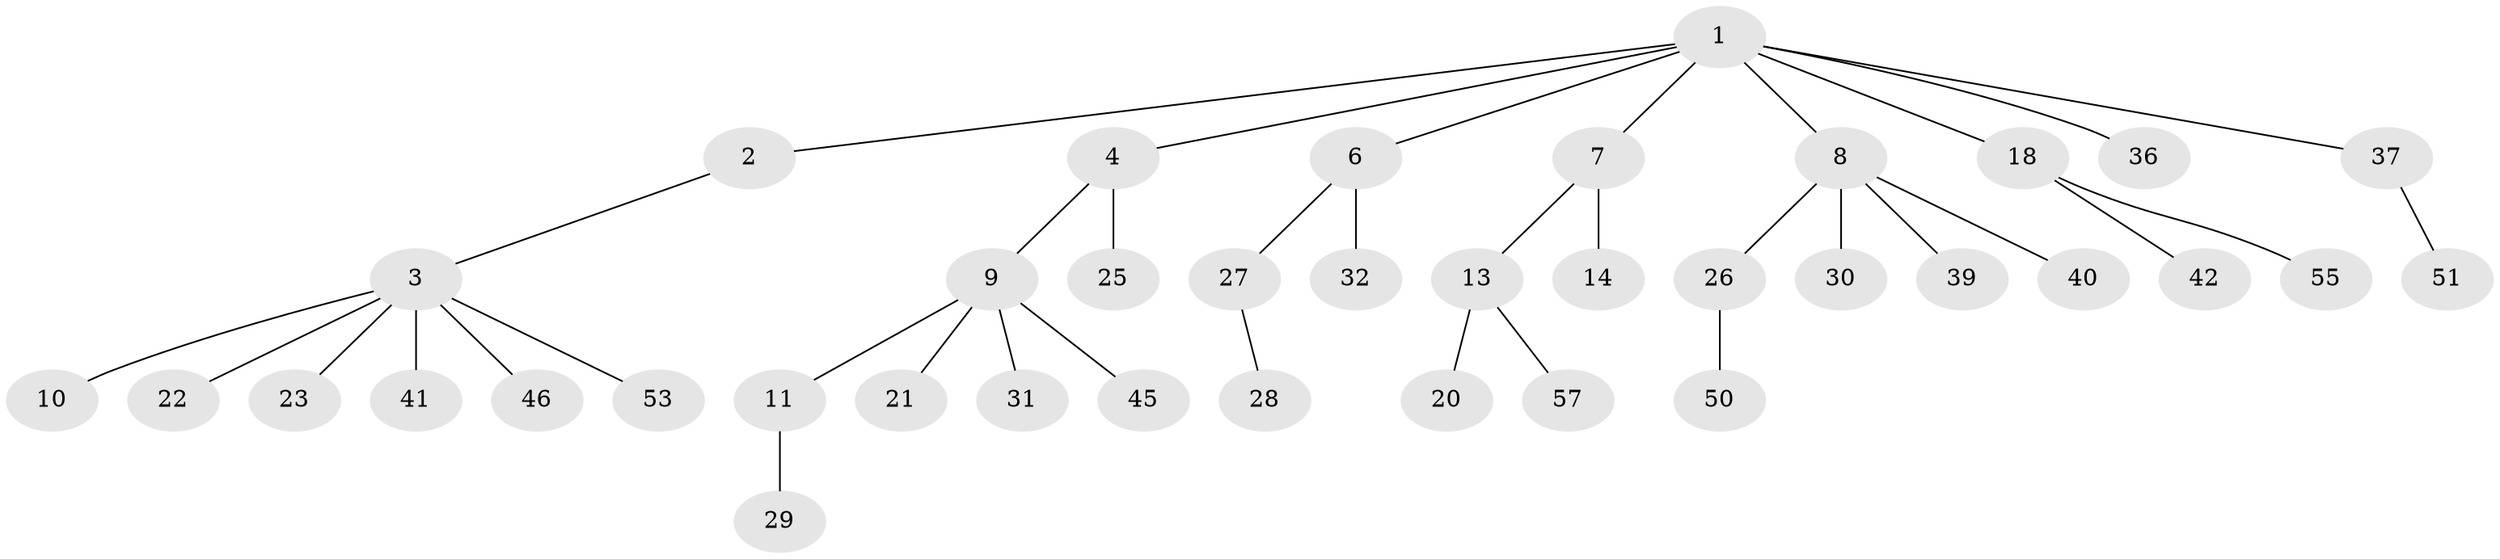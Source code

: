 // original degree distribution, {9: 0.017241379310344827, 3: 0.08620689655172414, 7: 0.017241379310344827, 2: 0.27586206896551724, 4: 0.06896551724137931, 5: 0.017241379310344827, 1: 0.5172413793103449}
// Generated by graph-tools (version 1.1) at 2025/42/03/06/25 10:42:04]
// undirected, 38 vertices, 37 edges
graph export_dot {
graph [start="1"]
  node [color=gray90,style=filled];
  1 [super="+15"];
  2 [super="+34"];
  3 [super="+12"];
  4 [super="+5"];
  6 [super="+54"];
  7 [super="+47"];
  8 [super="+17"];
  9 [super="+16"];
  10;
  11;
  13 [super="+19"];
  14;
  18 [super="+24"];
  20;
  21 [super="+49"];
  22 [super="+38"];
  23 [super="+35"];
  25;
  26 [super="+33"];
  27;
  28 [super="+48"];
  29 [super="+44"];
  30 [super="+58"];
  31;
  32;
  36;
  37 [super="+43"];
  39;
  40;
  41;
  42;
  45;
  46 [super="+52"];
  50;
  51;
  53 [super="+56"];
  55;
  57;
  1 -- 2;
  1 -- 4;
  1 -- 6;
  1 -- 7;
  1 -- 8;
  1 -- 18;
  1 -- 36;
  1 -- 37;
  2 -- 3;
  3 -- 10;
  3 -- 22;
  3 -- 41;
  3 -- 46;
  3 -- 53;
  3 -- 23;
  4 -- 25;
  4 -- 9;
  6 -- 27;
  6 -- 32;
  7 -- 13;
  7 -- 14;
  8 -- 30;
  8 -- 39;
  8 -- 40;
  8 -- 26;
  9 -- 11;
  9 -- 21;
  9 -- 45;
  9 -- 31;
  11 -- 29;
  13 -- 20;
  13 -- 57;
  18 -- 42;
  18 -- 55;
  26 -- 50;
  27 -- 28;
  37 -- 51;
}
